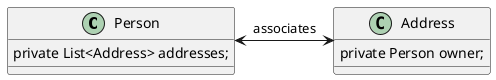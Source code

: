 @startuml
    class Person {
        private List<Address> addresses;
    }

    class Address {
        private Person owner;
    }

    Person <-> Address: associates
@enduml